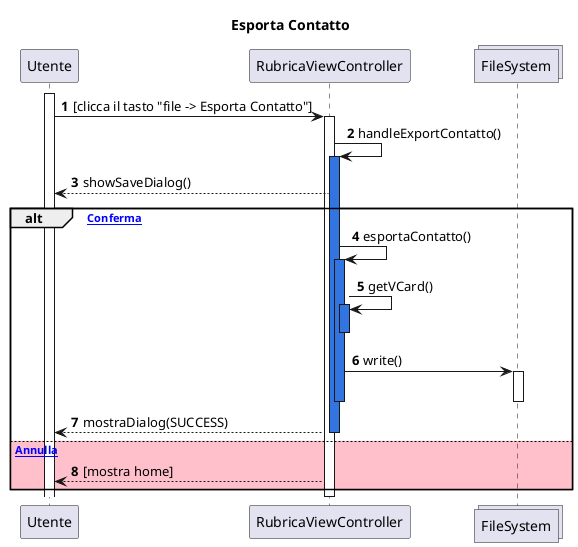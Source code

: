 @startuml EsportaContatto
    title Esporta Contatto
    autonumber

    participant Utente 
    participant RubricaViewController
    collections FileSystem 

    activate Utente
    Utente->RubricaViewController:[clicca il tasto "file -> Esporta Contatto"]
    activate RubricaViewController
    RubricaViewController -> RubricaViewController : handleExportContatto()
    activate RubricaViewController #3375E0
    RubricaViewController --> Utente : showSaveDialog()
    alt [Conferma]
      RubricaViewController -> RubricaViewController : esportaContatto()
      activate RubricaViewController #3375E0
      RubricaViewController -> RubricaViewController : getVCard()
      activate RubricaViewController #3375E0
      deactivate RubricaViewController
        RubricaViewController -> FileSystem : write()
        activate FileSystem
        deactivate FileSystem
        deactivate RubricaViewController
        RubricaViewController --> Utente : mostraDialog(SUCCESS)
        deactivate RubricaViewController

    else #pink [Annulla]
      RubricaViewController --> Utente : [mostra home]
    end
    deactivate RubricaViewController 
@enduml

